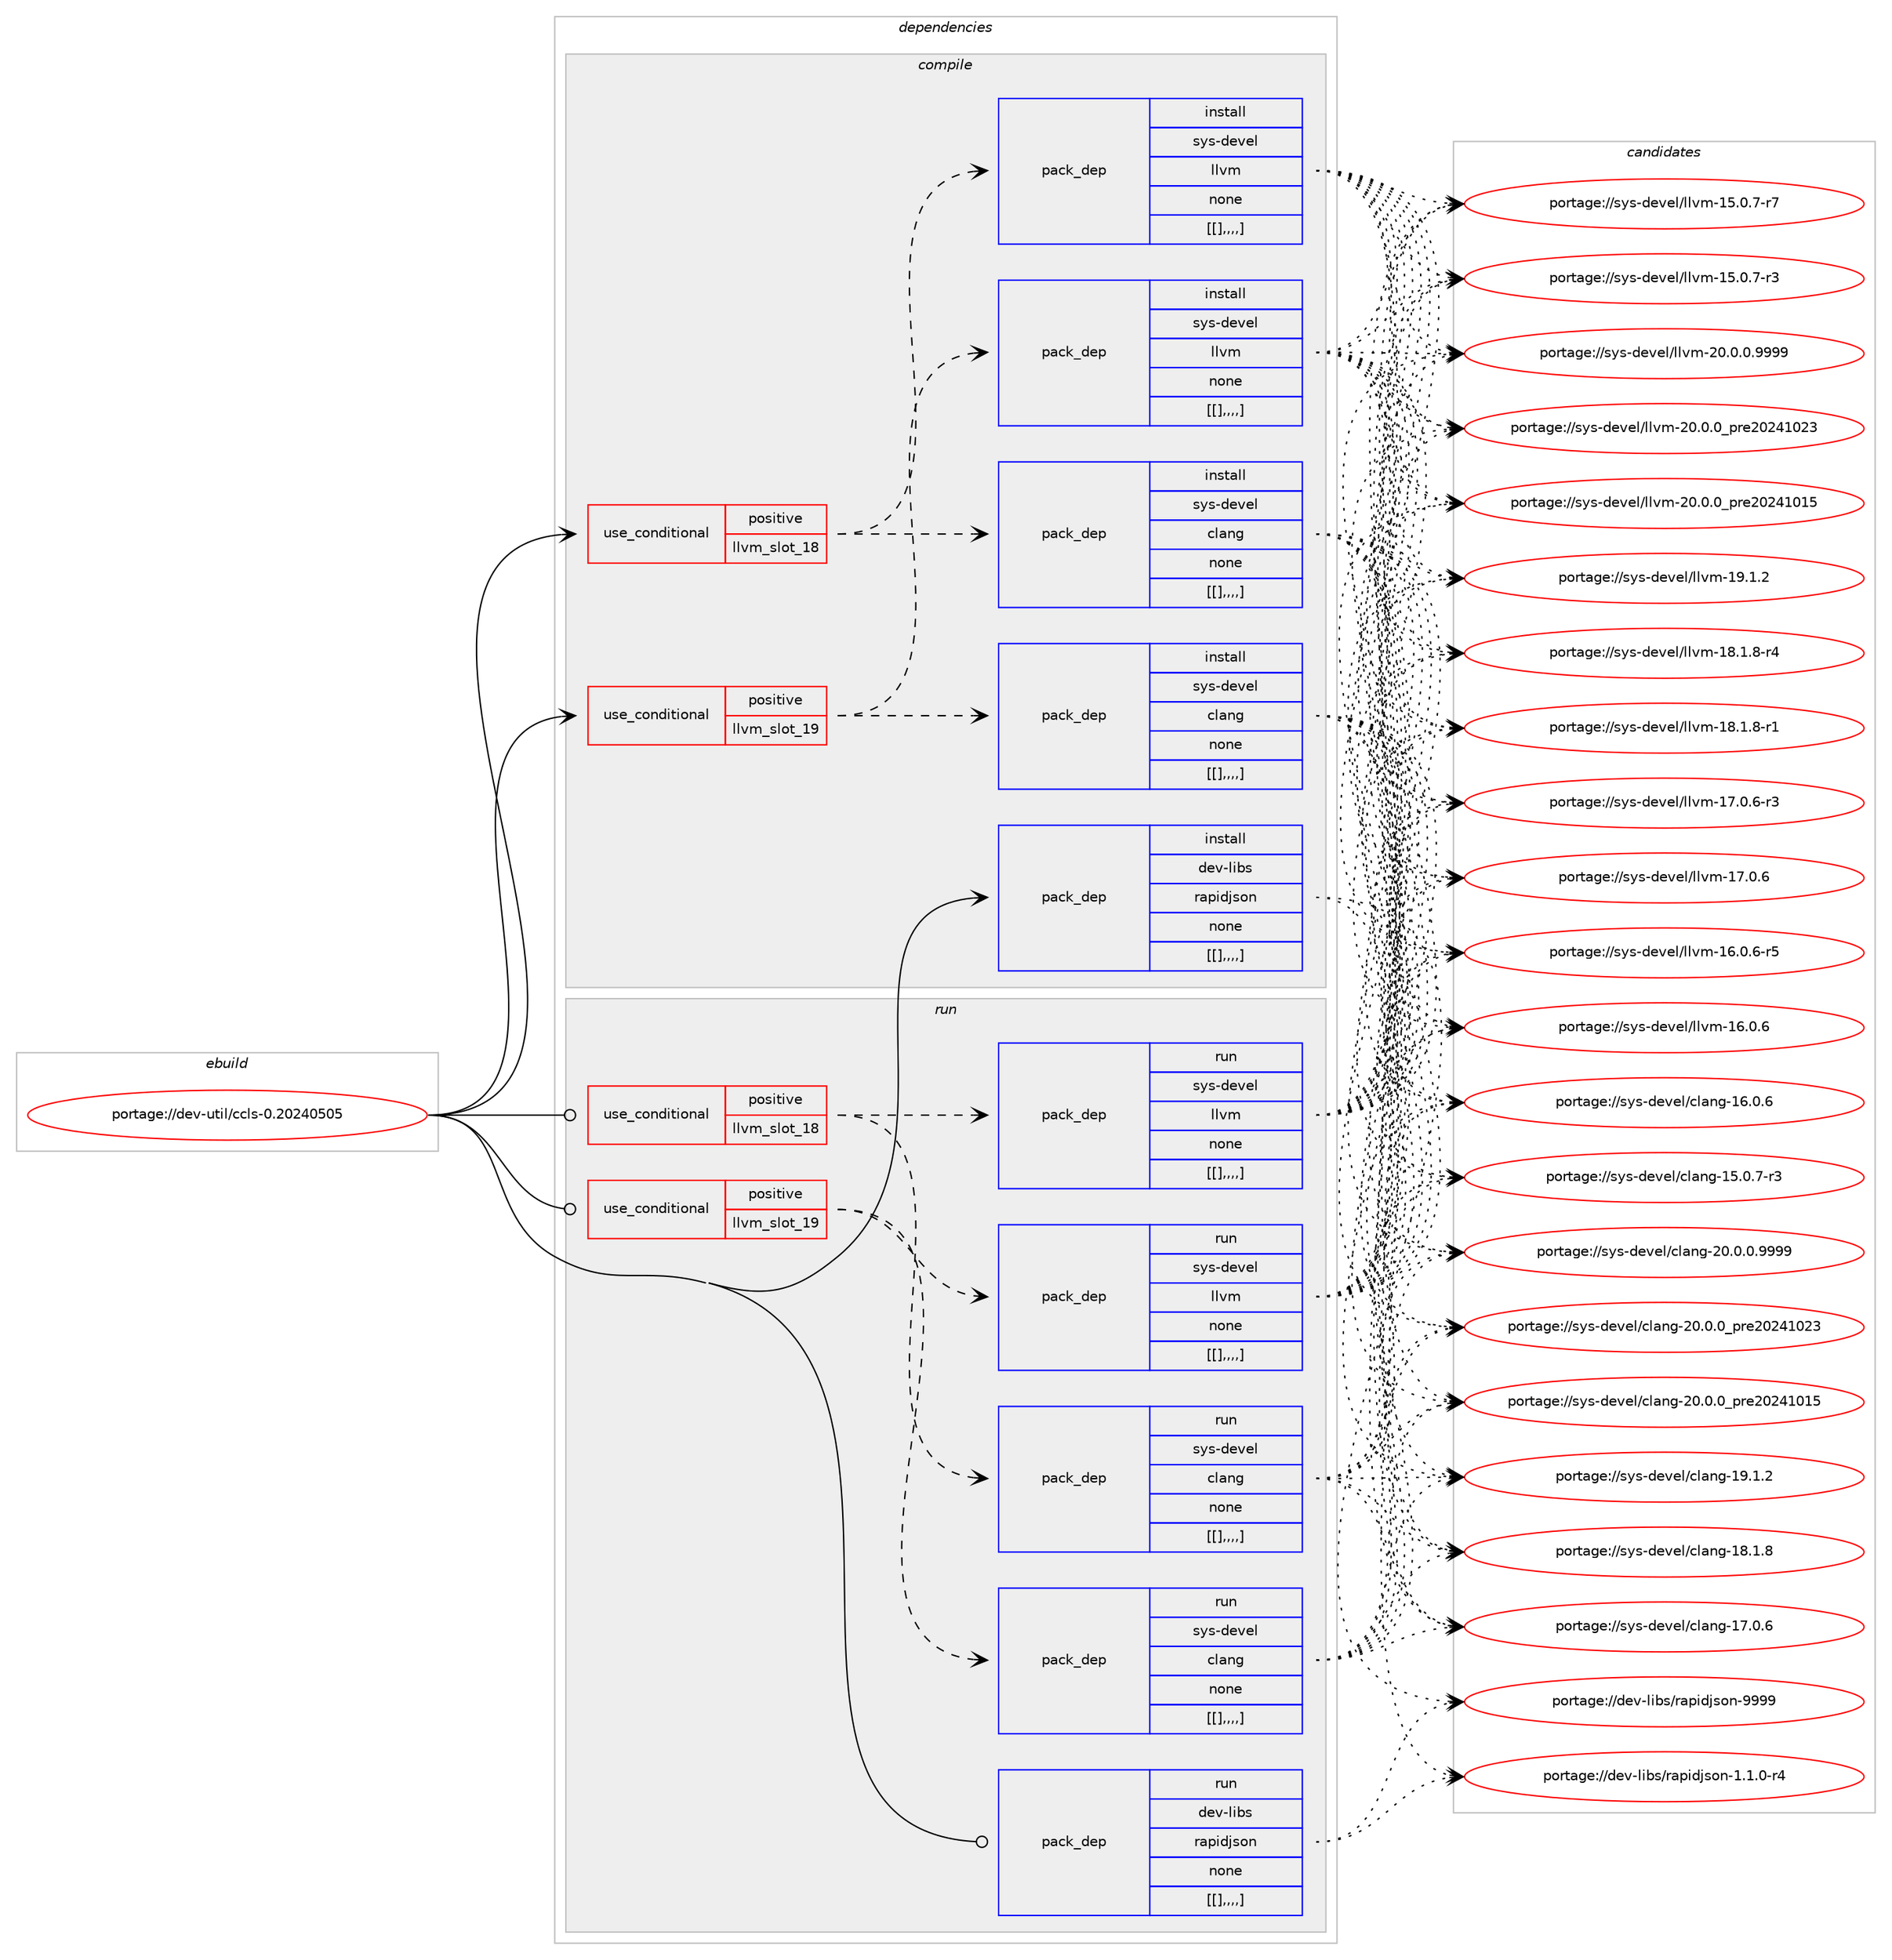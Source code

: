 digraph prolog {

# *************
# Graph options
# *************

newrank=true;
concentrate=true;
compound=true;
graph [rankdir=LR,fontname=Helvetica,fontsize=10,ranksep=1.5];#, ranksep=2.5, nodesep=0.2];
edge  [arrowhead=vee];
node  [fontname=Helvetica,fontsize=10];

# **********
# The ebuild
# **********

subgraph cluster_leftcol {
color=gray;
label=<<i>ebuild</i>>;
id [label="portage://dev-util/ccls-0.20240505", color=red, width=4, href="../dev-util/ccls-0.20240505.svg"];
}

# ****************
# The dependencies
# ****************

subgraph cluster_midcol {
color=gray;
label=<<i>dependencies</i>>;
subgraph cluster_compile {
fillcolor="#eeeeee";
style=filled;
label=<<i>compile</i>>;
subgraph cond64374 {
dependency224264 [label=<<TABLE BORDER="0" CELLBORDER="1" CELLSPACING="0" CELLPADDING="4"><TR><TD ROWSPAN="3" CELLPADDING="10">use_conditional</TD></TR><TR><TD>positive</TD></TR><TR><TD>llvm_slot_18</TD></TR></TABLE>>, shape=none, color=red];
subgraph pack158382 {
dependency224267 [label=<<TABLE BORDER="0" CELLBORDER="1" CELLSPACING="0" CELLPADDING="4" WIDTH="220"><TR><TD ROWSPAN="6" CELLPADDING="30">pack_dep</TD></TR><TR><TD WIDTH="110">install</TD></TR><TR><TD>sys-devel</TD></TR><TR><TD>clang</TD></TR><TR><TD>none</TD></TR><TR><TD>[[],,,,]</TD></TR></TABLE>>, shape=none, color=blue];
}
dependency224264:e -> dependency224267:w [weight=20,style="dashed",arrowhead="vee"];
subgraph pack158387 {
dependency224273 [label=<<TABLE BORDER="0" CELLBORDER="1" CELLSPACING="0" CELLPADDING="4" WIDTH="220"><TR><TD ROWSPAN="6" CELLPADDING="30">pack_dep</TD></TR><TR><TD WIDTH="110">install</TD></TR><TR><TD>sys-devel</TD></TR><TR><TD>llvm</TD></TR><TR><TD>none</TD></TR><TR><TD>[[],,,,]</TD></TR></TABLE>>, shape=none, color=blue];
}
dependency224264:e -> dependency224273:w [weight=20,style="dashed",arrowhead="vee"];
}
id:e -> dependency224264:w [weight=20,style="solid",arrowhead="vee"];
subgraph cond64378 {
dependency224283 [label=<<TABLE BORDER="0" CELLBORDER="1" CELLSPACING="0" CELLPADDING="4"><TR><TD ROWSPAN="3" CELLPADDING="10">use_conditional</TD></TR><TR><TD>positive</TD></TR><TR><TD>llvm_slot_19</TD></TR></TABLE>>, shape=none, color=red];
subgraph pack158402 {
dependency224296 [label=<<TABLE BORDER="0" CELLBORDER="1" CELLSPACING="0" CELLPADDING="4" WIDTH="220"><TR><TD ROWSPAN="6" CELLPADDING="30">pack_dep</TD></TR><TR><TD WIDTH="110">install</TD></TR><TR><TD>sys-devel</TD></TR><TR><TD>clang</TD></TR><TR><TD>none</TD></TR><TR><TD>[[],,,,]</TD></TR></TABLE>>, shape=none, color=blue];
}
dependency224283:e -> dependency224296:w [weight=20,style="dashed",arrowhead="vee"];
subgraph pack158407 {
dependency224322 [label=<<TABLE BORDER="0" CELLBORDER="1" CELLSPACING="0" CELLPADDING="4" WIDTH="220"><TR><TD ROWSPAN="6" CELLPADDING="30">pack_dep</TD></TR><TR><TD WIDTH="110">install</TD></TR><TR><TD>sys-devel</TD></TR><TR><TD>llvm</TD></TR><TR><TD>none</TD></TR><TR><TD>[[],,,,]</TD></TR></TABLE>>, shape=none, color=blue];
}
dependency224283:e -> dependency224322:w [weight=20,style="dashed",arrowhead="vee"];
}
id:e -> dependency224283:w [weight=20,style="solid",arrowhead="vee"];
subgraph pack158434 {
dependency224397 [label=<<TABLE BORDER="0" CELLBORDER="1" CELLSPACING="0" CELLPADDING="4" WIDTH="220"><TR><TD ROWSPAN="6" CELLPADDING="30">pack_dep</TD></TR><TR><TD WIDTH="110">install</TD></TR><TR><TD>dev-libs</TD></TR><TR><TD>rapidjson</TD></TR><TR><TD>none</TD></TR><TR><TD>[[],,,,]</TD></TR></TABLE>>, shape=none, color=blue];
}
id:e -> dependency224397:w [weight=20,style="solid",arrowhead="vee"];
}
subgraph cluster_compileandrun {
fillcolor="#eeeeee";
style=filled;
label=<<i>compile and run</i>>;
}
subgraph cluster_run {
fillcolor="#eeeeee";
style=filled;
label=<<i>run</i>>;
subgraph cond64407 {
dependency224430 [label=<<TABLE BORDER="0" CELLBORDER="1" CELLSPACING="0" CELLPADDING="4"><TR><TD ROWSPAN="3" CELLPADDING="10">use_conditional</TD></TR><TR><TD>positive</TD></TR><TR><TD>llvm_slot_18</TD></TR></TABLE>>, shape=none, color=red];
subgraph pack158518 {
dependency224451 [label=<<TABLE BORDER="0" CELLBORDER="1" CELLSPACING="0" CELLPADDING="4" WIDTH="220"><TR><TD ROWSPAN="6" CELLPADDING="30">pack_dep</TD></TR><TR><TD WIDTH="110">run</TD></TR><TR><TD>sys-devel</TD></TR><TR><TD>clang</TD></TR><TR><TD>none</TD></TR><TR><TD>[[],,,,]</TD></TR></TABLE>>, shape=none, color=blue];
}
dependency224430:e -> dependency224451:w [weight=20,style="dashed",arrowhead="vee"];
subgraph pack158546 {
dependency224464 [label=<<TABLE BORDER="0" CELLBORDER="1" CELLSPACING="0" CELLPADDING="4" WIDTH="220"><TR><TD ROWSPAN="6" CELLPADDING="30">pack_dep</TD></TR><TR><TD WIDTH="110">run</TD></TR><TR><TD>sys-devel</TD></TR><TR><TD>llvm</TD></TR><TR><TD>none</TD></TR><TR><TD>[[],,,,]</TD></TR></TABLE>>, shape=none, color=blue];
}
dependency224430:e -> dependency224464:w [weight=20,style="dashed",arrowhead="vee"];
}
id:e -> dependency224430:w [weight=20,style="solid",arrowhead="odot"];
subgraph cond64412 {
dependency224468 [label=<<TABLE BORDER="0" CELLBORDER="1" CELLSPACING="0" CELLPADDING="4"><TR><TD ROWSPAN="3" CELLPADDING="10">use_conditional</TD></TR><TR><TD>positive</TD></TR><TR><TD>llvm_slot_19</TD></TR></TABLE>>, shape=none, color=red];
subgraph pack158553 {
dependency224486 [label=<<TABLE BORDER="0" CELLBORDER="1" CELLSPACING="0" CELLPADDING="4" WIDTH="220"><TR><TD ROWSPAN="6" CELLPADDING="30">pack_dep</TD></TR><TR><TD WIDTH="110">run</TD></TR><TR><TD>sys-devel</TD></TR><TR><TD>clang</TD></TR><TR><TD>none</TD></TR><TR><TD>[[],,,,]</TD></TR></TABLE>>, shape=none, color=blue];
}
dependency224468:e -> dependency224486:w [weight=20,style="dashed",arrowhead="vee"];
subgraph pack158572 {
dependency224499 [label=<<TABLE BORDER="0" CELLBORDER="1" CELLSPACING="0" CELLPADDING="4" WIDTH="220"><TR><TD ROWSPAN="6" CELLPADDING="30">pack_dep</TD></TR><TR><TD WIDTH="110">run</TD></TR><TR><TD>sys-devel</TD></TR><TR><TD>llvm</TD></TR><TR><TD>none</TD></TR><TR><TD>[[],,,,]</TD></TR></TABLE>>, shape=none, color=blue];
}
dependency224468:e -> dependency224499:w [weight=20,style="dashed",arrowhead="vee"];
}
id:e -> dependency224468:w [weight=20,style="solid",arrowhead="odot"];
subgraph pack158585 {
dependency224510 [label=<<TABLE BORDER="0" CELLBORDER="1" CELLSPACING="0" CELLPADDING="4" WIDTH="220"><TR><TD ROWSPAN="6" CELLPADDING="30">pack_dep</TD></TR><TR><TD WIDTH="110">run</TD></TR><TR><TD>dev-libs</TD></TR><TR><TD>rapidjson</TD></TR><TR><TD>none</TD></TR><TR><TD>[[],,,,]</TD></TR></TABLE>>, shape=none, color=blue];
}
id:e -> dependency224510:w [weight=20,style="solid",arrowhead="odot"];
}
}

# **************
# The candidates
# **************

subgraph cluster_choices {
rank=same;
color=gray;
label=<<i>candidates</i>>;

subgraph choice158380 {
color=black;
nodesep=1;
choice11512111545100101118101108479910897110103455048464846484657575757 [label="portage://sys-devel/clang-20.0.0.9999", color=red, width=4,href="../sys-devel/clang-20.0.0.9999.svg"];
choice1151211154510010111810110847991089711010345504846484648951121141015048505249485051 [label="portage://sys-devel/clang-20.0.0_pre20241023", color=red, width=4,href="../sys-devel/clang-20.0.0_pre20241023.svg"];
choice1151211154510010111810110847991089711010345504846484648951121141015048505249484953 [label="portage://sys-devel/clang-20.0.0_pre20241015", color=red, width=4,href="../sys-devel/clang-20.0.0_pre20241015.svg"];
choice1151211154510010111810110847991089711010345495746494650 [label="portage://sys-devel/clang-19.1.2", color=red, width=4,href="../sys-devel/clang-19.1.2.svg"];
choice1151211154510010111810110847991089711010345495646494656 [label="portage://sys-devel/clang-18.1.8", color=red, width=4,href="../sys-devel/clang-18.1.8.svg"];
choice1151211154510010111810110847991089711010345495546484654 [label="portage://sys-devel/clang-17.0.6", color=red, width=4,href="../sys-devel/clang-17.0.6.svg"];
choice1151211154510010111810110847991089711010345495446484654 [label="portage://sys-devel/clang-16.0.6", color=red, width=4,href="../sys-devel/clang-16.0.6.svg"];
choice11512111545100101118101108479910897110103454953464846554511451 [label="portage://sys-devel/clang-15.0.7-r3", color=red, width=4,href="../sys-devel/clang-15.0.7-r3.svg"];
dependency224267:e -> choice11512111545100101118101108479910897110103455048464846484657575757:w [style=dotted,weight="100"];
dependency224267:e -> choice1151211154510010111810110847991089711010345504846484648951121141015048505249485051:w [style=dotted,weight="100"];
dependency224267:e -> choice1151211154510010111810110847991089711010345504846484648951121141015048505249484953:w [style=dotted,weight="100"];
dependency224267:e -> choice1151211154510010111810110847991089711010345495746494650:w [style=dotted,weight="100"];
dependency224267:e -> choice1151211154510010111810110847991089711010345495646494656:w [style=dotted,weight="100"];
dependency224267:e -> choice1151211154510010111810110847991089711010345495546484654:w [style=dotted,weight="100"];
dependency224267:e -> choice1151211154510010111810110847991089711010345495446484654:w [style=dotted,weight="100"];
dependency224267:e -> choice11512111545100101118101108479910897110103454953464846554511451:w [style=dotted,weight="100"];
}
subgraph choice158385 {
color=black;
nodesep=1;
choice1151211154510010111810110847108108118109455048464846484657575757 [label="portage://sys-devel/llvm-20.0.0.9999", color=red, width=4,href="../sys-devel/llvm-20.0.0.9999.svg"];
choice115121115451001011181011084710810811810945504846484648951121141015048505249485051 [label="portage://sys-devel/llvm-20.0.0_pre20241023", color=red, width=4,href="../sys-devel/llvm-20.0.0_pre20241023.svg"];
choice115121115451001011181011084710810811810945504846484648951121141015048505249484953 [label="portage://sys-devel/llvm-20.0.0_pre20241015", color=red, width=4,href="../sys-devel/llvm-20.0.0_pre20241015.svg"];
choice115121115451001011181011084710810811810945495746494650 [label="portage://sys-devel/llvm-19.1.2", color=red, width=4,href="../sys-devel/llvm-19.1.2.svg"];
choice1151211154510010111810110847108108118109454956464946564511452 [label="portage://sys-devel/llvm-18.1.8-r4", color=red, width=4,href="../sys-devel/llvm-18.1.8-r4.svg"];
choice1151211154510010111810110847108108118109454956464946564511449 [label="portage://sys-devel/llvm-18.1.8-r1", color=red, width=4,href="../sys-devel/llvm-18.1.8-r1.svg"];
choice1151211154510010111810110847108108118109454955464846544511451 [label="portage://sys-devel/llvm-17.0.6-r3", color=red, width=4,href="../sys-devel/llvm-17.0.6-r3.svg"];
choice115121115451001011181011084710810811810945495546484654 [label="portage://sys-devel/llvm-17.0.6", color=red, width=4,href="../sys-devel/llvm-17.0.6.svg"];
choice1151211154510010111810110847108108118109454954464846544511453 [label="portage://sys-devel/llvm-16.0.6-r5", color=red, width=4,href="../sys-devel/llvm-16.0.6-r5.svg"];
choice115121115451001011181011084710810811810945495446484654 [label="portage://sys-devel/llvm-16.0.6", color=red, width=4,href="../sys-devel/llvm-16.0.6.svg"];
choice1151211154510010111810110847108108118109454953464846554511455 [label="portage://sys-devel/llvm-15.0.7-r7", color=red, width=4,href="../sys-devel/llvm-15.0.7-r7.svg"];
choice1151211154510010111810110847108108118109454953464846554511451 [label="portage://sys-devel/llvm-15.0.7-r3", color=red, width=4,href="../sys-devel/llvm-15.0.7-r3.svg"];
dependency224273:e -> choice1151211154510010111810110847108108118109455048464846484657575757:w [style=dotted,weight="100"];
dependency224273:e -> choice115121115451001011181011084710810811810945504846484648951121141015048505249485051:w [style=dotted,weight="100"];
dependency224273:e -> choice115121115451001011181011084710810811810945504846484648951121141015048505249484953:w [style=dotted,weight="100"];
dependency224273:e -> choice115121115451001011181011084710810811810945495746494650:w [style=dotted,weight="100"];
dependency224273:e -> choice1151211154510010111810110847108108118109454956464946564511452:w [style=dotted,weight="100"];
dependency224273:e -> choice1151211154510010111810110847108108118109454956464946564511449:w [style=dotted,weight="100"];
dependency224273:e -> choice1151211154510010111810110847108108118109454955464846544511451:w [style=dotted,weight="100"];
dependency224273:e -> choice115121115451001011181011084710810811810945495546484654:w [style=dotted,weight="100"];
dependency224273:e -> choice1151211154510010111810110847108108118109454954464846544511453:w [style=dotted,weight="100"];
dependency224273:e -> choice115121115451001011181011084710810811810945495446484654:w [style=dotted,weight="100"];
dependency224273:e -> choice1151211154510010111810110847108108118109454953464846554511455:w [style=dotted,weight="100"];
dependency224273:e -> choice1151211154510010111810110847108108118109454953464846554511451:w [style=dotted,weight="100"];
}
subgraph choice158395 {
color=black;
nodesep=1;
choice11512111545100101118101108479910897110103455048464846484657575757 [label="portage://sys-devel/clang-20.0.0.9999", color=red, width=4,href="../sys-devel/clang-20.0.0.9999.svg"];
choice1151211154510010111810110847991089711010345504846484648951121141015048505249485051 [label="portage://sys-devel/clang-20.0.0_pre20241023", color=red, width=4,href="../sys-devel/clang-20.0.0_pre20241023.svg"];
choice1151211154510010111810110847991089711010345504846484648951121141015048505249484953 [label="portage://sys-devel/clang-20.0.0_pre20241015", color=red, width=4,href="../sys-devel/clang-20.0.0_pre20241015.svg"];
choice1151211154510010111810110847991089711010345495746494650 [label="portage://sys-devel/clang-19.1.2", color=red, width=4,href="../sys-devel/clang-19.1.2.svg"];
choice1151211154510010111810110847991089711010345495646494656 [label="portage://sys-devel/clang-18.1.8", color=red, width=4,href="../sys-devel/clang-18.1.8.svg"];
choice1151211154510010111810110847991089711010345495546484654 [label="portage://sys-devel/clang-17.0.6", color=red, width=4,href="../sys-devel/clang-17.0.6.svg"];
choice1151211154510010111810110847991089711010345495446484654 [label="portage://sys-devel/clang-16.0.6", color=red, width=4,href="../sys-devel/clang-16.0.6.svg"];
choice11512111545100101118101108479910897110103454953464846554511451 [label="portage://sys-devel/clang-15.0.7-r3", color=red, width=4,href="../sys-devel/clang-15.0.7-r3.svg"];
dependency224296:e -> choice11512111545100101118101108479910897110103455048464846484657575757:w [style=dotted,weight="100"];
dependency224296:e -> choice1151211154510010111810110847991089711010345504846484648951121141015048505249485051:w [style=dotted,weight="100"];
dependency224296:e -> choice1151211154510010111810110847991089711010345504846484648951121141015048505249484953:w [style=dotted,weight="100"];
dependency224296:e -> choice1151211154510010111810110847991089711010345495746494650:w [style=dotted,weight="100"];
dependency224296:e -> choice1151211154510010111810110847991089711010345495646494656:w [style=dotted,weight="100"];
dependency224296:e -> choice1151211154510010111810110847991089711010345495546484654:w [style=dotted,weight="100"];
dependency224296:e -> choice1151211154510010111810110847991089711010345495446484654:w [style=dotted,weight="100"];
dependency224296:e -> choice11512111545100101118101108479910897110103454953464846554511451:w [style=dotted,weight="100"];
}
subgraph choice158402 {
color=black;
nodesep=1;
choice1151211154510010111810110847108108118109455048464846484657575757 [label="portage://sys-devel/llvm-20.0.0.9999", color=red, width=4,href="../sys-devel/llvm-20.0.0.9999.svg"];
choice115121115451001011181011084710810811810945504846484648951121141015048505249485051 [label="portage://sys-devel/llvm-20.0.0_pre20241023", color=red, width=4,href="../sys-devel/llvm-20.0.0_pre20241023.svg"];
choice115121115451001011181011084710810811810945504846484648951121141015048505249484953 [label="portage://sys-devel/llvm-20.0.0_pre20241015", color=red, width=4,href="../sys-devel/llvm-20.0.0_pre20241015.svg"];
choice115121115451001011181011084710810811810945495746494650 [label="portage://sys-devel/llvm-19.1.2", color=red, width=4,href="../sys-devel/llvm-19.1.2.svg"];
choice1151211154510010111810110847108108118109454956464946564511452 [label="portage://sys-devel/llvm-18.1.8-r4", color=red, width=4,href="../sys-devel/llvm-18.1.8-r4.svg"];
choice1151211154510010111810110847108108118109454956464946564511449 [label="portage://sys-devel/llvm-18.1.8-r1", color=red, width=4,href="../sys-devel/llvm-18.1.8-r1.svg"];
choice1151211154510010111810110847108108118109454955464846544511451 [label="portage://sys-devel/llvm-17.0.6-r3", color=red, width=4,href="../sys-devel/llvm-17.0.6-r3.svg"];
choice115121115451001011181011084710810811810945495546484654 [label="portage://sys-devel/llvm-17.0.6", color=red, width=4,href="../sys-devel/llvm-17.0.6.svg"];
choice1151211154510010111810110847108108118109454954464846544511453 [label="portage://sys-devel/llvm-16.0.6-r5", color=red, width=4,href="../sys-devel/llvm-16.0.6-r5.svg"];
choice115121115451001011181011084710810811810945495446484654 [label="portage://sys-devel/llvm-16.0.6", color=red, width=4,href="../sys-devel/llvm-16.0.6.svg"];
choice1151211154510010111810110847108108118109454953464846554511455 [label="portage://sys-devel/llvm-15.0.7-r7", color=red, width=4,href="../sys-devel/llvm-15.0.7-r7.svg"];
choice1151211154510010111810110847108108118109454953464846554511451 [label="portage://sys-devel/llvm-15.0.7-r3", color=red, width=4,href="../sys-devel/llvm-15.0.7-r3.svg"];
dependency224322:e -> choice1151211154510010111810110847108108118109455048464846484657575757:w [style=dotted,weight="100"];
dependency224322:e -> choice115121115451001011181011084710810811810945504846484648951121141015048505249485051:w [style=dotted,weight="100"];
dependency224322:e -> choice115121115451001011181011084710810811810945504846484648951121141015048505249484953:w [style=dotted,weight="100"];
dependency224322:e -> choice115121115451001011181011084710810811810945495746494650:w [style=dotted,weight="100"];
dependency224322:e -> choice1151211154510010111810110847108108118109454956464946564511452:w [style=dotted,weight="100"];
dependency224322:e -> choice1151211154510010111810110847108108118109454956464946564511449:w [style=dotted,weight="100"];
dependency224322:e -> choice1151211154510010111810110847108108118109454955464846544511451:w [style=dotted,weight="100"];
dependency224322:e -> choice115121115451001011181011084710810811810945495546484654:w [style=dotted,weight="100"];
dependency224322:e -> choice1151211154510010111810110847108108118109454954464846544511453:w [style=dotted,weight="100"];
dependency224322:e -> choice115121115451001011181011084710810811810945495446484654:w [style=dotted,weight="100"];
dependency224322:e -> choice1151211154510010111810110847108108118109454953464846554511455:w [style=dotted,weight="100"];
dependency224322:e -> choice1151211154510010111810110847108108118109454953464846554511451:w [style=dotted,weight="100"];
}
subgraph choice158414 {
color=black;
nodesep=1;
choice100101118451081059811547114971121051001061151111104557575757 [label="portage://dev-libs/rapidjson-9999", color=red, width=4,href="../dev-libs/rapidjson-9999.svg"];
choice100101118451081059811547114971121051001061151111104549464946484511452 [label="portage://dev-libs/rapidjson-1.1.0-r4", color=red, width=4,href="../dev-libs/rapidjson-1.1.0-r4.svg"];
dependency224397:e -> choice100101118451081059811547114971121051001061151111104557575757:w [style=dotted,weight="100"];
dependency224397:e -> choice100101118451081059811547114971121051001061151111104549464946484511452:w [style=dotted,weight="100"];
}
subgraph choice158445 {
color=black;
nodesep=1;
choice11512111545100101118101108479910897110103455048464846484657575757 [label="portage://sys-devel/clang-20.0.0.9999", color=red, width=4,href="../sys-devel/clang-20.0.0.9999.svg"];
choice1151211154510010111810110847991089711010345504846484648951121141015048505249485051 [label="portage://sys-devel/clang-20.0.0_pre20241023", color=red, width=4,href="../sys-devel/clang-20.0.0_pre20241023.svg"];
choice1151211154510010111810110847991089711010345504846484648951121141015048505249484953 [label="portage://sys-devel/clang-20.0.0_pre20241015", color=red, width=4,href="../sys-devel/clang-20.0.0_pre20241015.svg"];
choice1151211154510010111810110847991089711010345495746494650 [label="portage://sys-devel/clang-19.1.2", color=red, width=4,href="../sys-devel/clang-19.1.2.svg"];
choice1151211154510010111810110847991089711010345495646494656 [label="portage://sys-devel/clang-18.1.8", color=red, width=4,href="../sys-devel/clang-18.1.8.svg"];
choice1151211154510010111810110847991089711010345495546484654 [label="portage://sys-devel/clang-17.0.6", color=red, width=4,href="../sys-devel/clang-17.0.6.svg"];
choice1151211154510010111810110847991089711010345495446484654 [label="portage://sys-devel/clang-16.0.6", color=red, width=4,href="../sys-devel/clang-16.0.6.svg"];
choice11512111545100101118101108479910897110103454953464846554511451 [label="portage://sys-devel/clang-15.0.7-r3", color=red, width=4,href="../sys-devel/clang-15.0.7-r3.svg"];
dependency224451:e -> choice11512111545100101118101108479910897110103455048464846484657575757:w [style=dotted,weight="100"];
dependency224451:e -> choice1151211154510010111810110847991089711010345504846484648951121141015048505249485051:w [style=dotted,weight="100"];
dependency224451:e -> choice1151211154510010111810110847991089711010345504846484648951121141015048505249484953:w [style=dotted,weight="100"];
dependency224451:e -> choice1151211154510010111810110847991089711010345495746494650:w [style=dotted,weight="100"];
dependency224451:e -> choice1151211154510010111810110847991089711010345495646494656:w [style=dotted,weight="100"];
dependency224451:e -> choice1151211154510010111810110847991089711010345495546484654:w [style=dotted,weight="100"];
dependency224451:e -> choice1151211154510010111810110847991089711010345495446484654:w [style=dotted,weight="100"];
dependency224451:e -> choice11512111545100101118101108479910897110103454953464846554511451:w [style=dotted,weight="100"];
}
subgraph choice158458 {
color=black;
nodesep=1;
choice1151211154510010111810110847108108118109455048464846484657575757 [label="portage://sys-devel/llvm-20.0.0.9999", color=red, width=4,href="../sys-devel/llvm-20.0.0.9999.svg"];
choice115121115451001011181011084710810811810945504846484648951121141015048505249485051 [label="portage://sys-devel/llvm-20.0.0_pre20241023", color=red, width=4,href="../sys-devel/llvm-20.0.0_pre20241023.svg"];
choice115121115451001011181011084710810811810945504846484648951121141015048505249484953 [label="portage://sys-devel/llvm-20.0.0_pre20241015", color=red, width=4,href="../sys-devel/llvm-20.0.0_pre20241015.svg"];
choice115121115451001011181011084710810811810945495746494650 [label="portage://sys-devel/llvm-19.1.2", color=red, width=4,href="../sys-devel/llvm-19.1.2.svg"];
choice1151211154510010111810110847108108118109454956464946564511452 [label="portage://sys-devel/llvm-18.1.8-r4", color=red, width=4,href="../sys-devel/llvm-18.1.8-r4.svg"];
choice1151211154510010111810110847108108118109454956464946564511449 [label="portage://sys-devel/llvm-18.1.8-r1", color=red, width=4,href="../sys-devel/llvm-18.1.8-r1.svg"];
choice1151211154510010111810110847108108118109454955464846544511451 [label="portage://sys-devel/llvm-17.0.6-r3", color=red, width=4,href="../sys-devel/llvm-17.0.6-r3.svg"];
choice115121115451001011181011084710810811810945495546484654 [label="portage://sys-devel/llvm-17.0.6", color=red, width=4,href="../sys-devel/llvm-17.0.6.svg"];
choice1151211154510010111810110847108108118109454954464846544511453 [label="portage://sys-devel/llvm-16.0.6-r5", color=red, width=4,href="../sys-devel/llvm-16.0.6-r5.svg"];
choice115121115451001011181011084710810811810945495446484654 [label="portage://sys-devel/llvm-16.0.6", color=red, width=4,href="../sys-devel/llvm-16.0.6.svg"];
choice1151211154510010111810110847108108118109454953464846554511455 [label="portage://sys-devel/llvm-15.0.7-r7", color=red, width=4,href="../sys-devel/llvm-15.0.7-r7.svg"];
choice1151211154510010111810110847108108118109454953464846554511451 [label="portage://sys-devel/llvm-15.0.7-r3", color=red, width=4,href="../sys-devel/llvm-15.0.7-r3.svg"];
dependency224464:e -> choice1151211154510010111810110847108108118109455048464846484657575757:w [style=dotted,weight="100"];
dependency224464:e -> choice115121115451001011181011084710810811810945504846484648951121141015048505249485051:w [style=dotted,weight="100"];
dependency224464:e -> choice115121115451001011181011084710810811810945504846484648951121141015048505249484953:w [style=dotted,weight="100"];
dependency224464:e -> choice115121115451001011181011084710810811810945495746494650:w [style=dotted,weight="100"];
dependency224464:e -> choice1151211154510010111810110847108108118109454956464946564511452:w [style=dotted,weight="100"];
dependency224464:e -> choice1151211154510010111810110847108108118109454956464946564511449:w [style=dotted,weight="100"];
dependency224464:e -> choice1151211154510010111810110847108108118109454955464846544511451:w [style=dotted,weight="100"];
dependency224464:e -> choice115121115451001011181011084710810811810945495546484654:w [style=dotted,weight="100"];
dependency224464:e -> choice1151211154510010111810110847108108118109454954464846544511453:w [style=dotted,weight="100"];
dependency224464:e -> choice115121115451001011181011084710810811810945495446484654:w [style=dotted,weight="100"];
dependency224464:e -> choice1151211154510010111810110847108108118109454953464846554511455:w [style=dotted,weight="100"];
dependency224464:e -> choice1151211154510010111810110847108108118109454953464846554511451:w [style=dotted,weight="100"];
}
subgraph choice158471 {
color=black;
nodesep=1;
choice11512111545100101118101108479910897110103455048464846484657575757 [label="portage://sys-devel/clang-20.0.0.9999", color=red, width=4,href="../sys-devel/clang-20.0.0.9999.svg"];
choice1151211154510010111810110847991089711010345504846484648951121141015048505249485051 [label="portage://sys-devel/clang-20.0.0_pre20241023", color=red, width=4,href="../sys-devel/clang-20.0.0_pre20241023.svg"];
choice1151211154510010111810110847991089711010345504846484648951121141015048505249484953 [label="portage://sys-devel/clang-20.0.0_pre20241015", color=red, width=4,href="../sys-devel/clang-20.0.0_pre20241015.svg"];
choice1151211154510010111810110847991089711010345495746494650 [label="portage://sys-devel/clang-19.1.2", color=red, width=4,href="../sys-devel/clang-19.1.2.svg"];
choice1151211154510010111810110847991089711010345495646494656 [label="portage://sys-devel/clang-18.1.8", color=red, width=4,href="../sys-devel/clang-18.1.8.svg"];
choice1151211154510010111810110847991089711010345495546484654 [label="portage://sys-devel/clang-17.0.6", color=red, width=4,href="../sys-devel/clang-17.0.6.svg"];
choice1151211154510010111810110847991089711010345495446484654 [label="portage://sys-devel/clang-16.0.6", color=red, width=4,href="../sys-devel/clang-16.0.6.svg"];
choice11512111545100101118101108479910897110103454953464846554511451 [label="portage://sys-devel/clang-15.0.7-r3", color=red, width=4,href="../sys-devel/clang-15.0.7-r3.svg"];
dependency224486:e -> choice11512111545100101118101108479910897110103455048464846484657575757:w [style=dotted,weight="100"];
dependency224486:e -> choice1151211154510010111810110847991089711010345504846484648951121141015048505249485051:w [style=dotted,weight="100"];
dependency224486:e -> choice1151211154510010111810110847991089711010345504846484648951121141015048505249484953:w [style=dotted,weight="100"];
dependency224486:e -> choice1151211154510010111810110847991089711010345495746494650:w [style=dotted,weight="100"];
dependency224486:e -> choice1151211154510010111810110847991089711010345495646494656:w [style=dotted,weight="100"];
dependency224486:e -> choice1151211154510010111810110847991089711010345495546484654:w [style=dotted,weight="100"];
dependency224486:e -> choice1151211154510010111810110847991089711010345495446484654:w [style=dotted,weight="100"];
dependency224486:e -> choice11512111545100101118101108479910897110103454953464846554511451:w [style=dotted,weight="100"];
}
subgraph choice158478 {
color=black;
nodesep=1;
choice1151211154510010111810110847108108118109455048464846484657575757 [label="portage://sys-devel/llvm-20.0.0.9999", color=red, width=4,href="../sys-devel/llvm-20.0.0.9999.svg"];
choice115121115451001011181011084710810811810945504846484648951121141015048505249485051 [label="portage://sys-devel/llvm-20.0.0_pre20241023", color=red, width=4,href="../sys-devel/llvm-20.0.0_pre20241023.svg"];
choice115121115451001011181011084710810811810945504846484648951121141015048505249484953 [label="portage://sys-devel/llvm-20.0.0_pre20241015", color=red, width=4,href="../sys-devel/llvm-20.0.0_pre20241015.svg"];
choice115121115451001011181011084710810811810945495746494650 [label="portage://sys-devel/llvm-19.1.2", color=red, width=4,href="../sys-devel/llvm-19.1.2.svg"];
choice1151211154510010111810110847108108118109454956464946564511452 [label="portage://sys-devel/llvm-18.1.8-r4", color=red, width=4,href="../sys-devel/llvm-18.1.8-r4.svg"];
choice1151211154510010111810110847108108118109454956464946564511449 [label="portage://sys-devel/llvm-18.1.8-r1", color=red, width=4,href="../sys-devel/llvm-18.1.8-r1.svg"];
choice1151211154510010111810110847108108118109454955464846544511451 [label="portage://sys-devel/llvm-17.0.6-r3", color=red, width=4,href="../sys-devel/llvm-17.0.6-r3.svg"];
choice115121115451001011181011084710810811810945495546484654 [label="portage://sys-devel/llvm-17.0.6", color=red, width=4,href="../sys-devel/llvm-17.0.6.svg"];
choice1151211154510010111810110847108108118109454954464846544511453 [label="portage://sys-devel/llvm-16.0.6-r5", color=red, width=4,href="../sys-devel/llvm-16.0.6-r5.svg"];
choice115121115451001011181011084710810811810945495446484654 [label="portage://sys-devel/llvm-16.0.6", color=red, width=4,href="../sys-devel/llvm-16.0.6.svg"];
choice1151211154510010111810110847108108118109454953464846554511455 [label="portage://sys-devel/llvm-15.0.7-r7", color=red, width=4,href="../sys-devel/llvm-15.0.7-r7.svg"];
choice1151211154510010111810110847108108118109454953464846554511451 [label="portage://sys-devel/llvm-15.0.7-r3", color=red, width=4,href="../sys-devel/llvm-15.0.7-r3.svg"];
dependency224499:e -> choice1151211154510010111810110847108108118109455048464846484657575757:w [style=dotted,weight="100"];
dependency224499:e -> choice115121115451001011181011084710810811810945504846484648951121141015048505249485051:w [style=dotted,weight="100"];
dependency224499:e -> choice115121115451001011181011084710810811810945504846484648951121141015048505249484953:w [style=dotted,weight="100"];
dependency224499:e -> choice115121115451001011181011084710810811810945495746494650:w [style=dotted,weight="100"];
dependency224499:e -> choice1151211154510010111810110847108108118109454956464946564511452:w [style=dotted,weight="100"];
dependency224499:e -> choice1151211154510010111810110847108108118109454956464946564511449:w [style=dotted,weight="100"];
dependency224499:e -> choice1151211154510010111810110847108108118109454955464846544511451:w [style=dotted,weight="100"];
dependency224499:e -> choice115121115451001011181011084710810811810945495546484654:w [style=dotted,weight="100"];
dependency224499:e -> choice1151211154510010111810110847108108118109454954464846544511453:w [style=dotted,weight="100"];
dependency224499:e -> choice115121115451001011181011084710810811810945495446484654:w [style=dotted,weight="100"];
dependency224499:e -> choice1151211154510010111810110847108108118109454953464846554511455:w [style=dotted,weight="100"];
dependency224499:e -> choice1151211154510010111810110847108108118109454953464846554511451:w [style=dotted,weight="100"];
}
subgraph choice158515 {
color=black;
nodesep=1;
choice100101118451081059811547114971121051001061151111104557575757 [label="portage://dev-libs/rapidjson-9999", color=red, width=4,href="../dev-libs/rapidjson-9999.svg"];
choice100101118451081059811547114971121051001061151111104549464946484511452 [label="portage://dev-libs/rapidjson-1.1.0-r4", color=red, width=4,href="../dev-libs/rapidjson-1.1.0-r4.svg"];
dependency224510:e -> choice100101118451081059811547114971121051001061151111104557575757:w [style=dotted,weight="100"];
dependency224510:e -> choice100101118451081059811547114971121051001061151111104549464946484511452:w [style=dotted,weight="100"];
}
}

}
